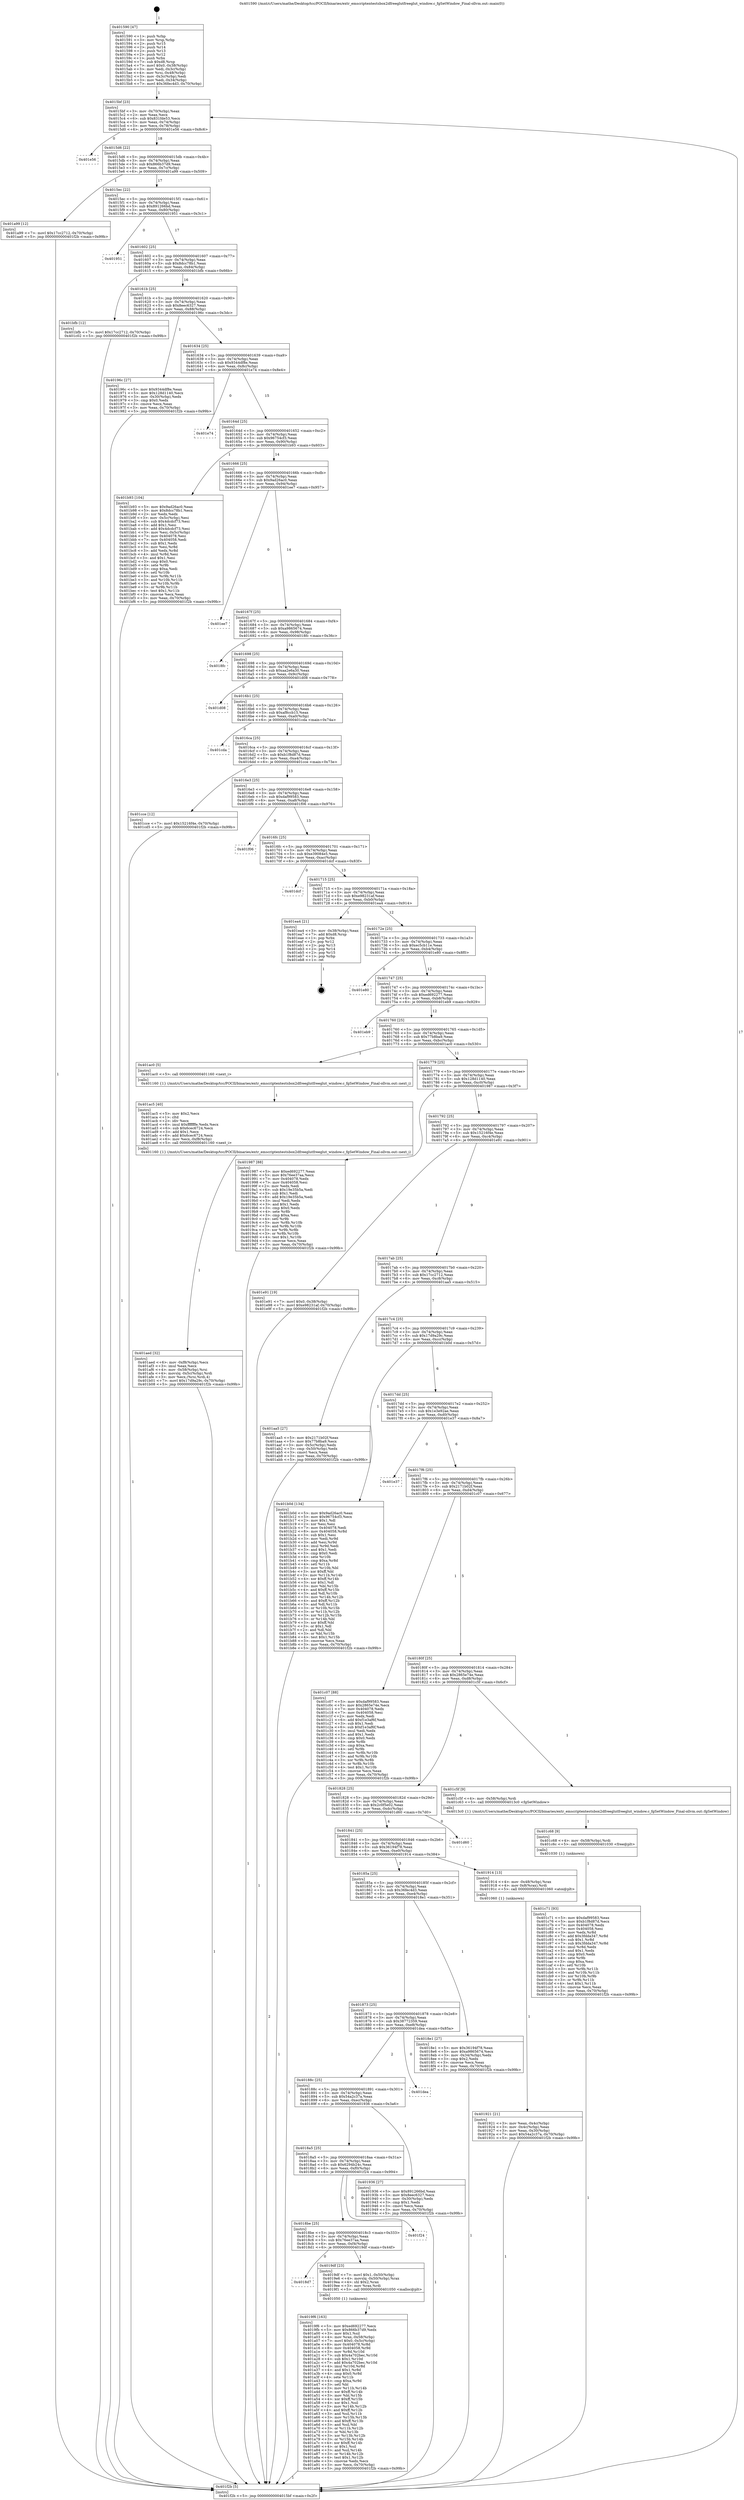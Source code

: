 digraph "0x401590" {
  label = "0x401590 (/mnt/c/Users/mathe/Desktop/tcc/POCII/binaries/extr_emscriptentestsbox2dfreeglutfreeglut_window.c_fgSetWindow_Final-ollvm.out::main(0))"
  labelloc = "t"
  node[shape=record]

  Entry [label="",width=0.3,height=0.3,shape=circle,fillcolor=black,style=filled]
  "0x4015bf" [label="{
     0x4015bf [23]\l
     | [instrs]\l
     &nbsp;&nbsp;0x4015bf \<+3\>: mov -0x70(%rbp),%eax\l
     &nbsp;&nbsp;0x4015c2 \<+2\>: mov %eax,%ecx\l
     &nbsp;&nbsp;0x4015c4 \<+6\>: sub $0x831fde53,%ecx\l
     &nbsp;&nbsp;0x4015ca \<+3\>: mov %eax,-0x74(%rbp)\l
     &nbsp;&nbsp;0x4015cd \<+3\>: mov %ecx,-0x78(%rbp)\l
     &nbsp;&nbsp;0x4015d0 \<+6\>: je 0000000000401e56 \<main+0x8c6\>\l
  }"]
  "0x401e56" [label="{
     0x401e56\l
  }", style=dashed]
  "0x4015d6" [label="{
     0x4015d6 [22]\l
     | [instrs]\l
     &nbsp;&nbsp;0x4015d6 \<+5\>: jmp 00000000004015db \<main+0x4b\>\l
     &nbsp;&nbsp;0x4015db \<+3\>: mov -0x74(%rbp),%eax\l
     &nbsp;&nbsp;0x4015de \<+5\>: sub $0x866b37d9,%eax\l
     &nbsp;&nbsp;0x4015e3 \<+3\>: mov %eax,-0x7c(%rbp)\l
     &nbsp;&nbsp;0x4015e6 \<+6\>: je 0000000000401a99 \<main+0x509\>\l
  }"]
  Exit [label="",width=0.3,height=0.3,shape=circle,fillcolor=black,style=filled,peripheries=2]
  "0x401a99" [label="{
     0x401a99 [12]\l
     | [instrs]\l
     &nbsp;&nbsp;0x401a99 \<+7\>: movl $0x17cc2712,-0x70(%rbp)\l
     &nbsp;&nbsp;0x401aa0 \<+5\>: jmp 0000000000401f2b \<main+0x99b\>\l
  }"]
  "0x4015ec" [label="{
     0x4015ec [22]\l
     | [instrs]\l
     &nbsp;&nbsp;0x4015ec \<+5\>: jmp 00000000004015f1 \<main+0x61\>\l
     &nbsp;&nbsp;0x4015f1 \<+3\>: mov -0x74(%rbp),%eax\l
     &nbsp;&nbsp;0x4015f4 \<+5\>: sub $0x891266bd,%eax\l
     &nbsp;&nbsp;0x4015f9 \<+3\>: mov %eax,-0x80(%rbp)\l
     &nbsp;&nbsp;0x4015fc \<+6\>: je 0000000000401951 \<main+0x3c1\>\l
  }"]
  "0x401c71" [label="{
     0x401c71 [93]\l
     | [instrs]\l
     &nbsp;&nbsp;0x401c71 \<+5\>: mov $0xdaf99583,%eax\l
     &nbsp;&nbsp;0x401c76 \<+5\>: mov $0xb1f8d87d,%ecx\l
     &nbsp;&nbsp;0x401c7b \<+7\>: mov 0x404078,%edx\l
     &nbsp;&nbsp;0x401c82 \<+7\>: mov 0x404058,%esi\l
     &nbsp;&nbsp;0x401c89 \<+3\>: mov %edx,%r8d\l
     &nbsp;&nbsp;0x401c8c \<+7\>: add $0x3fdda347,%r8d\l
     &nbsp;&nbsp;0x401c93 \<+4\>: sub $0x1,%r8d\l
     &nbsp;&nbsp;0x401c97 \<+7\>: sub $0x3fdda347,%r8d\l
     &nbsp;&nbsp;0x401c9e \<+4\>: imul %r8d,%edx\l
     &nbsp;&nbsp;0x401ca2 \<+3\>: and $0x1,%edx\l
     &nbsp;&nbsp;0x401ca5 \<+3\>: cmp $0x0,%edx\l
     &nbsp;&nbsp;0x401ca8 \<+4\>: sete %r9b\l
     &nbsp;&nbsp;0x401cac \<+3\>: cmp $0xa,%esi\l
     &nbsp;&nbsp;0x401caf \<+4\>: setl %r10b\l
     &nbsp;&nbsp;0x401cb3 \<+3\>: mov %r9b,%r11b\l
     &nbsp;&nbsp;0x401cb6 \<+3\>: and %r10b,%r11b\l
     &nbsp;&nbsp;0x401cb9 \<+3\>: xor %r10b,%r9b\l
     &nbsp;&nbsp;0x401cbc \<+3\>: or %r9b,%r11b\l
     &nbsp;&nbsp;0x401cbf \<+4\>: test $0x1,%r11b\l
     &nbsp;&nbsp;0x401cc3 \<+3\>: cmovne %ecx,%eax\l
     &nbsp;&nbsp;0x401cc6 \<+3\>: mov %eax,-0x70(%rbp)\l
     &nbsp;&nbsp;0x401cc9 \<+5\>: jmp 0000000000401f2b \<main+0x99b\>\l
  }"]
  "0x401951" [label="{
     0x401951\l
  }", style=dashed]
  "0x401602" [label="{
     0x401602 [25]\l
     | [instrs]\l
     &nbsp;&nbsp;0x401602 \<+5\>: jmp 0000000000401607 \<main+0x77\>\l
     &nbsp;&nbsp;0x401607 \<+3\>: mov -0x74(%rbp),%eax\l
     &nbsp;&nbsp;0x40160a \<+5\>: sub $0x8dcc78b1,%eax\l
     &nbsp;&nbsp;0x40160f \<+6\>: mov %eax,-0x84(%rbp)\l
     &nbsp;&nbsp;0x401615 \<+6\>: je 0000000000401bfb \<main+0x66b\>\l
  }"]
  "0x401c68" [label="{
     0x401c68 [9]\l
     | [instrs]\l
     &nbsp;&nbsp;0x401c68 \<+4\>: mov -0x58(%rbp),%rdi\l
     &nbsp;&nbsp;0x401c6c \<+5\>: call 0000000000401030 \<free@plt\>\l
     | [calls]\l
     &nbsp;&nbsp;0x401030 \{1\} (unknown)\l
  }"]
  "0x401bfb" [label="{
     0x401bfb [12]\l
     | [instrs]\l
     &nbsp;&nbsp;0x401bfb \<+7\>: movl $0x17cc2712,-0x70(%rbp)\l
     &nbsp;&nbsp;0x401c02 \<+5\>: jmp 0000000000401f2b \<main+0x99b\>\l
  }"]
  "0x40161b" [label="{
     0x40161b [25]\l
     | [instrs]\l
     &nbsp;&nbsp;0x40161b \<+5\>: jmp 0000000000401620 \<main+0x90\>\l
     &nbsp;&nbsp;0x401620 \<+3\>: mov -0x74(%rbp),%eax\l
     &nbsp;&nbsp;0x401623 \<+5\>: sub $0x8eec6327,%eax\l
     &nbsp;&nbsp;0x401628 \<+6\>: mov %eax,-0x88(%rbp)\l
     &nbsp;&nbsp;0x40162e \<+6\>: je 000000000040196c \<main+0x3dc\>\l
  }"]
  "0x401aed" [label="{
     0x401aed [32]\l
     | [instrs]\l
     &nbsp;&nbsp;0x401aed \<+6\>: mov -0xf8(%rbp),%ecx\l
     &nbsp;&nbsp;0x401af3 \<+3\>: imul %eax,%ecx\l
     &nbsp;&nbsp;0x401af6 \<+4\>: mov -0x58(%rbp),%rsi\l
     &nbsp;&nbsp;0x401afa \<+4\>: movslq -0x5c(%rbp),%rdi\l
     &nbsp;&nbsp;0x401afe \<+3\>: mov %ecx,(%rsi,%rdi,4)\l
     &nbsp;&nbsp;0x401b01 \<+7\>: movl $0x17d9a29c,-0x70(%rbp)\l
     &nbsp;&nbsp;0x401b08 \<+5\>: jmp 0000000000401f2b \<main+0x99b\>\l
  }"]
  "0x40196c" [label="{
     0x40196c [27]\l
     | [instrs]\l
     &nbsp;&nbsp;0x40196c \<+5\>: mov $0x9344df8e,%eax\l
     &nbsp;&nbsp;0x401971 \<+5\>: mov $0x128d1140,%ecx\l
     &nbsp;&nbsp;0x401976 \<+3\>: mov -0x30(%rbp),%edx\l
     &nbsp;&nbsp;0x401979 \<+3\>: cmp $0x0,%edx\l
     &nbsp;&nbsp;0x40197c \<+3\>: cmove %ecx,%eax\l
     &nbsp;&nbsp;0x40197f \<+3\>: mov %eax,-0x70(%rbp)\l
     &nbsp;&nbsp;0x401982 \<+5\>: jmp 0000000000401f2b \<main+0x99b\>\l
  }"]
  "0x401634" [label="{
     0x401634 [25]\l
     | [instrs]\l
     &nbsp;&nbsp;0x401634 \<+5\>: jmp 0000000000401639 \<main+0xa9\>\l
     &nbsp;&nbsp;0x401639 \<+3\>: mov -0x74(%rbp),%eax\l
     &nbsp;&nbsp;0x40163c \<+5\>: sub $0x9344df8e,%eax\l
     &nbsp;&nbsp;0x401641 \<+6\>: mov %eax,-0x8c(%rbp)\l
     &nbsp;&nbsp;0x401647 \<+6\>: je 0000000000401e74 \<main+0x8e4\>\l
  }"]
  "0x401ac5" [label="{
     0x401ac5 [40]\l
     | [instrs]\l
     &nbsp;&nbsp;0x401ac5 \<+5\>: mov $0x2,%ecx\l
     &nbsp;&nbsp;0x401aca \<+1\>: cltd\l
     &nbsp;&nbsp;0x401acb \<+2\>: idiv %ecx\l
     &nbsp;&nbsp;0x401acd \<+6\>: imul $0xfffffffe,%edx,%ecx\l
     &nbsp;&nbsp;0x401ad3 \<+6\>: sub $0x6cec6724,%ecx\l
     &nbsp;&nbsp;0x401ad9 \<+3\>: add $0x1,%ecx\l
     &nbsp;&nbsp;0x401adc \<+6\>: add $0x6cec6724,%ecx\l
     &nbsp;&nbsp;0x401ae2 \<+6\>: mov %ecx,-0xf8(%rbp)\l
     &nbsp;&nbsp;0x401ae8 \<+5\>: call 0000000000401160 \<next_i\>\l
     | [calls]\l
     &nbsp;&nbsp;0x401160 \{1\} (/mnt/c/Users/mathe/Desktop/tcc/POCII/binaries/extr_emscriptentestsbox2dfreeglutfreeglut_window.c_fgSetWindow_Final-ollvm.out::next_i)\l
  }"]
  "0x401e74" [label="{
     0x401e74\l
  }", style=dashed]
  "0x40164d" [label="{
     0x40164d [25]\l
     | [instrs]\l
     &nbsp;&nbsp;0x40164d \<+5\>: jmp 0000000000401652 \<main+0xc2\>\l
     &nbsp;&nbsp;0x401652 \<+3\>: mov -0x74(%rbp),%eax\l
     &nbsp;&nbsp;0x401655 \<+5\>: sub $0x96754cf3,%eax\l
     &nbsp;&nbsp;0x40165a \<+6\>: mov %eax,-0x90(%rbp)\l
     &nbsp;&nbsp;0x401660 \<+6\>: je 0000000000401b93 \<main+0x603\>\l
  }"]
  "0x4019f6" [label="{
     0x4019f6 [163]\l
     | [instrs]\l
     &nbsp;&nbsp;0x4019f6 \<+5\>: mov $0xed692277,%ecx\l
     &nbsp;&nbsp;0x4019fb \<+5\>: mov $0x866b37d9,%edx\l
     &nbsp;&nbsp;0x401a00 \<+3\>: mov $0x1,%sil\l
     &nbsp;&nbsp;0x401a03 \<+4\>: mov %rax,-0x58(%rbp)\l
     &nbsp;&nbsp;0x401a07 \<+7\>: movl $0x0,-0x5c(%rbp)\l
     &nbsp;&nbsp;0x401a0e \<+8\>: mov 0x404078,%r8d\l
     &nbsp;&nbsp;0x401a16 \<+8\>: mov 0x404058,%r9d\l
     &nbsp;&nbsp;0x401a1e \<+3\>: mov %r8d,%r10d\l
     &nbsp;&nbsp;0x401a21 \<+7\>: sub $0x4a702bec,%r10d\l
     &nbsp;&nbsp;0x401a28 \<+4\>: sub $0x1,%r10d\l
     &nbsp;&nbsp;0x401a2c \<+7\>: add $0x4a702bec,%r10d\l
     &nbsp;&nbsp;0x401a33 \<+4\>: imul %r10d,%r8d\l
     &nbsp;&nbsp;0x401a37 \<+4\>: and $0x1,%r8d\l
     &nbsp;&nbsp;0x401a3b \<+4\>: cmp $0x0,%r8d\l
     &nbsp;&nbsp;0x401a3f \<+4\>: sete %r11b\l
     &nbsp;&nbsp;0x401a43 \<+4\>: cmp $0xa,%r9d\l
     &nbsp;&nbsp;0x401a47 \<+3\>: setl %bl\l
     &nbsp;&nbsp;0x401a4a \<+3\>: mov %r11b,%r14b\l
     &nbsp;&nbsp;0x401a4d \<+4\>: xor $0xff,%r14b\l
     &nbsp;&nbsp;0x401a51 \<+3\>: mov %bl,%r15b\l
     &nbsp;&nbsp;0x401a54 \<+4\>: xor $0xff,%r15b\l
     &nbsp;&nbsp;0x401a58 \<+4\>: xor $0x1,%sil\l
     &nbsp;&nbsp;0x401a5c \<+3\>: mov %r14b,%r12b\l
     &nbsp;&nbsp;0x401a5f \<+4\>: and $0xff,%r12b\l
     &nbsp;&nbsp;0x401a63 \<+3\>: and %sil,%r11b\l
     &nbsp;&nbsp;0x401a66 \<+3\>: mov %r15b,%r13b\l
     &nbsp;&nbsp;0x401a69 \<+4\>: and $0xff,%r13b\l
     &nbsp;&nbsp;0x401a6d \<+3\>: and %sil,%bl\l
     &nbsp;&nbsp;0x401a70 \<+3\>: or %r11b,%r12b\l
     &nbsp;&nbsp;0x401a73 \<+3\>: or %bl,%r13b\l
     &nbsp;&nbsp;0x401a76 \<+3\>: xor %r13b,%r12b\l
     &nbsp;&nbsp;0x401a79 \<+3\>: or %r15b,%r14b\l
     &nbsp;&nbsp;0x401a7c \<+4\>: xor $0xff,%r14b\l
     &nbsp;&nbsp;0x401a80 \<+4\>: or $0x1,%sil\l
     &nbsp;&nbsp;0x401a84 \<+3\>: and %sil,%r14b\l
     &nbsp;&nbsp;0x401a87 \<+3\>: or %r14b,%r12b\l
     &nbsp;&nbsp;0x401a8a \<+4\>: test $0x1,%r12b\l
     &nbsp;&nbsp;0x401a8e \<+3\>: cmovne %edx,%ecx\l
     &nbsp;&nbsp;0x401a91 \<+3\>: mov %ecx,-0x70(%rbp)\l
     &nbsp;&nbsp;0x401a94 \<+5\>: jmp 0000000000401f2b \<main+0x99b\>\l
  }"]
  "0x401b93" [label="{
     0x401b93 [104]\l
     | [instrs]\l
     &nbsp;&nbsp;0x401b93 \<+5\>: mov $0x9ad26ac0,%eax\l
     &nbsp;&nbsp;0x401b98 \<+5\>: mov $0x8dcc78b1,%ecx\l
     &nbsp;&nbsp;0x401b9d \<+2\>: xor %edx,%edx\l
     &nbsp;&nbsp;0x401b9f \<+3\>: mov -0x5c(%rbp),%esi\l
     &nbsp;&nbsp;0x401ba2 \<+6\>: sub $0x4dcdcf73,%esi\l
     &nbsp;&nbsp;0x401ba8 \<+3\>: add $0x1,%esi\l
     &nbsp;&nbsp;0x401bab \<+6\>: add $0x4dcdcf73,%esi\l
     &nbsp;&nbsp;0x401bb1 \<+3\>: mov %esi,-0x5c(%rbp)\l
     &nbsp;&nbsp;0x401bb4 \<+7\>: mov 0x404078,%esi\l
     &nbsp;&nbsp;0x401bbb \<+7\>: mov 0x404058,%edi\l
     &nbsp;&nbsp;0x401bc2 \<+3\>: sub $0x1,%edx\l
     &nbsp;&nbsp;0x401bc5 \<+3\>: mov %esi,%r8d\l
     &nbsp;&nbsp;0x401bc8 \<+3\>: add %edx,%r8d\l
     &nbsp;&nbsp;0x401bcb \<+4\>: imul %r8d,%esi\l
     &nbsp;&nbsp;0x401bcf \<+3\>: and $0x1,%esi\l
     &nbsp;&nbsp;0x401bd2 \<+3\>: cmp $0x0,%esi\l
     &nbsp;&nbsp;0x401bd5 \<+4\>: sete %r9b\l
     &nbsp;&nbsp;0x401bd9 \<+3\>: cmp $0xa,%edi\l
     &nbsp;&nbsp;0x401bdc \<+4\>: setl %r10b\l
     &nbsp;&nbsp;0x401be0 \<+3\>: mov %r9b,%r11b\l
     &nbsp;&nbsp;0x401be3 \<+3\>: and %r10b,%r11b\l
     &nbsp;&nbsp;0x401be6 \<+3\>: xor %r10b,%r9b\l
     &nbsp;&nbsp;0x401be9 \<+3\>: or %r9b,%r11b\l
     &nbsp;&nbsp;0x401bec \<+4\>: test $0x1,%r11b\l
     &nbsp;&nbsp;0x401bf0 \<+3\>: cmovne %ecx,%eax\l
     &nbsp;&nbsp;0x401bf3 \<+3\>: mov %eax,-0x70(%rbp)\l
     &nbsp;&nbsp;0x401bf6 \<+5\>: jmp 0000000000401f2b \<main+0x99b\>\l
  }"]
  "0x401666" [label="{
     0x401666 [25]\l
     | [instrs]\l
     &nbsp;&nbsp;0x401666 \<+5\>: jmp 000000000040166b \<main+0xdb\>\l
     &nbsp;&nbsp;0x40166b \<+3\>: mov -0x74(%rbp),%eax\l
     &nbsp;&nbsp;0x40166e \<+5\>: sub $0x9ad26ac0,%eax\l
     &nbsp;&nbsp;0x401673 \<+6\>: mov %eax,-0x94(%rbp)\l
     &nbsp;&nbsp;0x401679 \<+6\>: je 0000000000401ee7 \<main+0x957\>\l
  }"]
  "0x4018d7" [label="{
     0x4018d7\l
  }", style=dashed]
  "0x401ee7" [label="{
     0x401ee7\l
  }", style=dashed]
  "0x40167f" [label="{
     0x40167f [25]\l
     | [instrs]\l
     &nbsp;&nbsp;0x40167f \<+5\>: jmp 0000000000401684 \<main+0xf4\>\l
     &nbsp;&nbsp;0x401684 \<+3\>: mov -0x74(%rbp),%eax\l
     &nbsp;&nbsp;0x401687 \<+5\>: sub $0xa9865674,%eax\l
     &nbsp;&nbsp;0x40168c \<+6\>: mov %eax,-0x98(%rbp)\l
     &nbsp;&nbsp;0x401692 \<+6\>: je 00000000004018fc \<main+0x36c\>\l
  }"]
  "0x4019df" [label="{
     0x4019df [23]\l
     | [instrs]\l
     &nbsp;&nbsp;0x4019df \<+7\>: movl $0x1,-0x50(%rbp)\l
     &nbsp;&nbsp;0x4019e6 \<+4\>: movslq -0x50(%rbp),%rax\l
     &nbsp;&nbsp;0x4019ea \<+4\>: shl $0x2,%rax\l
     &nbsp;&nbsp;0x4019ee \<+3\>: mov %rax,%rdi\l
     &nbsp;&nbsp;0x4019f1 \<+5\>: call 0000000000401050 \<malloc@plt\>\l
     | [calls]\l
     &nbsp;&nbsp;0x401050 \{1\} (unknown)\l
  }"]
  "0x4018fc" [label="{
     0x4018fc\l
  }", style=dashed]
  "0x401698" [label="{
     0x401698 [25]\l
     | [instrs]\l
     &nbsp;&nbsp;0x401698 \<+5\>: jmp 000000000040169d \<main+0x10d\>\l
     &nbsp;&nbsp;0x40169d \<+3\>: mov -0x74(%rbp),%eax\l
     &nbsp;&nbsp;0x4016a0 \<+5\>: sub $0xaa2e6a30,%eax\l
     &nbsp;&nbsp;0x4016a5 \<+6\>: mov %eax,-0x9c(%rbp)\l
     &nbsp;&nbsp;0x4016ab \<+6\>: je 0000000000401d08 \<main+0x778\>\l
  }"]
  "0x4018be" [label="{
     0x4018be [25]\l
     | [instrs]\l
     &nbsp;&nbsp;0x4018be \<+5\>: jmp 00000000004018c3 \<main+0x333\>\l
     &nbsp;&nbsp;0x4018c3 \<+3\>: mov -0x74(%rbp),%eax\l
     &nbsp;&nbsp;0x4018c6 \<+5\>: sub $0x76ee37aa,%eax\l
     &nbsp;&nbsp;0x4018cb \<+6\>: mov %eax,-0xf4(%rbp)\l
     &nbsp;&nbsp;0x4018d1 \<+6\>: je 00000000004019df \<main+0x44f\>\l
  }"]
  "0x401d08" [label="{
     0x401d08\l
  }", style=dashed]
  "0x4016b1" [label="{
     0x4016b1 [25]\l
     | [instrs]\l
     &nbsp;&nbsp;0x4016b1 \<+5\>: jmp 00000000004016b6 \<main+0x126\>\l
     &nbsp;&nbsp;0x4016b6 \<+3\>: mov -0x74(%rbp),%eax\l
     &nbsp;&nbsp;0x4016b9 \<+5\>: sub $0xaf8ccb15,%eax\l
     &nbsp;&nbsp;0x4016be \<+6\>: mov %eax,-0xa0(%rbp)\l
     &nbsp;&nbsp;0x4016c4 \<+6\>: je 0000000000401cda \<main+0x74a\>\l
  }"]
  "0x401f24" [label="{
     0x401f24\l
  }", style=dashed]
  "0x401cda" [label="{
     0x401cda\l
  }", style=dashed]
  "0x4016ca" [label="{
     0x4016ca [25]\l
     | [instrs]\l
     &nbsp;&nbsp;0x4016ca \<+5\>: jmp 00000000004016cf \<main+0x13f\>\l
     &nbsp;&nbsp;0x4016cf \<+3\>: mov -0x74(%rbp),%eax\l
     &nbsp;&nbsp;0x4016d2 \<+5\>: sub $0xb1f8d87d,%eax\l
     &nbsp;&nbsp;0x4016d7 \<+6\>: mov %eax,-0xa4(%rbp)\l
     &nbsp;&nbsp;0x4016dd \<+6\>: je 0000000000401cce \<main+0x73e\>\l
  }"]
  "0x4018a5" [label="{
     0x4018a5 [25]\l
     | [instrs]\l
     &nbsp;&nbsp;0x4018a5 \<+5\>: jmp 00000000004018aa \<main+0x31a\>\l
     &nbsp;&nbsp;0x4018aa \<+3\>: mov -0x74(%rbp),%eax\l
     &nbsp;&nbsp;0x4018ad \<+5\>: sub $0x6294b24c,%eax\l
     &nbsp;&nbsp;0x4018b2 \<+6\>: mov %eax,-0xf0(%rbp)\l
     &nbsp;&nbsp;0x4018b8 \<+6\>: je 0000000000401f24 \<main+0x994\>\l
  }"]
  "0x401cce" [label="{
     0x401cce [12]\l
     | [instrs]\l
     &nbsp;&nbsp;0x401cce \<+7\>: movl $0x15216f4e,-0x70(%rbp)\l
     &nbsp;&nbsp;0x401cd5 \<+5\>: jmp 0000000000401f2b \<main+0x99b\>\l
  }"]
  "0x4016e3" [label="{
     0x4016e3 [25]\l
     | [instrs]\l
     &nbsp;&nbsp;0x4016e3 \<+5\>: jmp 00000000004016e8 \<main+0x158\>\l
     &nbsp;&nbsp;0x4016e8 \<+3\>: mov -0x74(%rbp),%eax\l
     &nbsp;&nbsp;0x4016eb \<+5\>: sub $0xdaf99583,%eax\l
     &nbsp;&nbsp;0x4016f0 \<+6\>: mov %eax,-0xa8(%rbp)\l
     &nbsp;&nbsp;0x4016f6 \<+6\>: je 0000000000401f06 \<main+0x976\>\l
  }"]
  "0x401936" [label="{
     0x401936 [27]\l
     | [instrs]\l
     &nbsp;&nbsp;0x401936 \<+5\>: mov $0x891266bd,%eax\l
     &nbsp;&nbsp;0x40193b \<+5\>: mov $0x8eec6327,%ecx\l
     &nbsp;&nbsp;0x401940 \<+3\>: mov -0x30(%rbp),%edx\l
     &nbsp;&nbsp;0x401943 \<+3\>: cmp $0x1,%edx\l
     &nbsp;&nbsp;0x401946 \<+3\>: cmovl %ecx,%eax\l
     &nbsp;&nbsp;0x401949 \<+3\>: mov %eax,-0x70(%rbp)\l
     &nbsp;&nbsp;0x40194c \<+5\>: jmp 0000000000401f2b \<main+0x99b\>\l
  }"]
  "0x401f06" [label="{
     0x401f06\l
  }", style=dashed]
  "0x4016fc" [label="{
     0x4016fc [25]\l
     | [instrs]\l
     &nbsp;&nbsp;0x4016fc \<+5\>: jmp 0000000000401701 \<main+0x171\>\l
     &nbsp;&nbsp;0x401701 \<+3\>: mov -0x74(%rbp),%eax\l
     &nbsp;&nbsp;0x401704 \<+5\>: sub $0xe39084e5,%eax\l
     &nbsp;&nbsp;0x401709 \<+6\>: mov %eax,-0xac(%rbp)\l
     &nbsp;&nbsp;0x40170f \<+6\>: je 0000000000401dcf \<main+0x83f\>\l
  }"]
  "0x40188c" [label="{
     0x40188c [25]\l
     | [instrs]\l
     &nbsp;&nbsp;0x40188c \<+5\>: jmp 0000000000401891 \<main+0x301\>\l
     &nbsp;&nbsp;0x401891 \<+3\>: mov -0x74(%rbp),%eax\l
     &nbsp;&nbsp;0x401894 \<+5\>: sub $0x54a2c37a,%eax\l
     &nbsp;&nbsp;0x401899 \<+6\>: mov %eax,-0xec(%rbp)\l
     &nbsp;&nbsp;0x40189f \<+6\>: je 0000000000401936 \<main+0x3a6\>\l
  }"]
  "0x401dcf" [label="{
     0x401dcf\l
  }", style=dashed]
  "0x401715" [label="{
     0x401715 [25]\l
     | [instrs]\l
     &nbsp;&nbsp;0x401715 \<+5\>: jmp 000000000040171a \<main+0x18a\>\l
     &nbsp;&nbsp;0x40171a \<+3\>: mov -0x74(%rbp),%eax\l
     &nbsp;&nbsp;0x40171d \<+5\>: sub $0xe98231af,%eax\l
     &nbsp;&nbsp;0x401722 \<+6\>: mov %eax,-0xb0(%rbp)\l
     &nbsp;&nbsp;0x401728 \<+6\>: je 0000000000401ea4 \<main+0x914\>\l
  }"]
  "0x401dea" [label="{
     0x401dea\l
  }", style=dashed]
  "0x401ea4" [label="{
     0x401ea4 [21]\l
     | [instrs]\l
     &nbsp;&nbsp;0x401ea4 \<+3\>: mov -0x38(%rbp),%eax\l
     &nbsp;&nbsp;0x401ea7 \<+7\>: add $0xd8,%rsp\l
     &nbsp;&nbsp;0x401eae \<+1\>: pop %rbx\l
     &nbsp;&nbsp;0x401eaf \<+2\>: pop %r12\l
     &nbsp;&nbsp;0x401eb1 \<+2\>: pop %r13\l
     &nbsp;&nbsp;0x401eb3 \<+2\>: pop %r14\l
     &nbsp;&nbsp;0x401eb5 \<+2\>: pop %r15\l
     &nbsp;&nbsp;0x401eb7 \<+1\>: pop %rbp\l
     &nbsp;&nbsp;0x401eb8 \<+1\>: ret\l
  }"]
  "0x40172e" [label="{
     0x40172e [25]\l
     | [instrs]\l
     &nbsp;&nbsp;0x40172e \<+5\>: jmp 0000000000401733 \<main+0x1a3\>\l
     &nbsp;&nbsp;0x401733 \<+3\>: mov -0x74(%rbp),%eax\l
     &nbsp;&nbsp;0x401736 \<+5\>: sub $0xec5cb11e,%eax\l
     &nbsp;&nbsp;0x40173b \<+6\>: mov %eax,-0xb4(%rbp)\l
     &nbsp;&nbsp;0x401741 \<+6\>: je 0000000000401e80 \<main+0x8f0\>\l
  }"]
  "0x401921" [label="{
     0x401921 [21]\l
     | [instrs]\l
     &nbsp;&nbsp;0x401921 \<+3\>: mov %eax,-0x4c(%rbp)\l
     &nbsp;&nbsp;0x401924 \<+3\>: mov -0x4c(%rbp),%eax\l
     &nbsp;&nbsp;0x401927 \<+3\>: mov %eax,-0x30(%rbp)\l
     &nbsp;&nbsp;0x40192a \<+7\>: movl $0x54a2c37a,-0x70(%rbp)\l
     &nbsp;&nbsp;0x401931 \<+5\>: jmp 0000000000401f2b \<main+0x99b\>\l
  }"]
  "0x401e80" [label="{
     0x401e80\l
  }", style=dashed]
  "0x401747" [label="{
     0x401747 [25]\l
     | [instrs]\l
     &nbsp;&nbsp;0x401747 \<+5\>: jmp 000000000040174c \<main+0x1bc\>\l
     &nbsp;&nbsp;0x40174c \<+3\>: mov -0x74(%rbp),%eax\l
     &nbsp;&nbsp;0x40174f \<+5\>: sub $0xed692277,%eax\l
     &nbsp;&nbsp;0x401754 \<+6\>: mov %eax,-0xb8(%rbp)\l
     &nbsp;&nbsp;0x40175a \<+6\>: je 0000000000401eb9 \<main+0x929\>\l
  }"]
  "0x401590" [label="{
     0x401590 [47]\l
     | [instrs]\l
     &nbsp;&nbsp;0x401590 \<+1\>: push %rbp\l
     &nbsp;&nbsp;0x401591 \<+3\>: mov %rsp,%rbp\l
     &nbsp;&nbsp;0x401594 \<+2\>: push %r15\l
     &nbsp;&nbsp;0x401596 \<+2\>: push %r14\l
     &nbsp;&nbsp;0x401598 \<+2\>: push %r13\l
     &nbsp;&nbsp;0x40159a \<+2\>: push %r12\l
     &nbsp;&nbsp;0x40159c \<+1\>: push %rbx\l
     &nbsp;&nbsp;0x40159d \<+7\>: sub $0xd8,%rsp\l
     &nbsp;&nbsp;0x4015a4 \<+7\>: movl $0x0,-0x38(%rbp)\l
     &nbsp;&nbsp;0x4015ab \<+3\>: mov %edi,-0x3c(%rbp)\l
     &nbsp;&nbsp;0x4015ae \<+4\>: mov %rsi,-0x48(%rbp)\l
     &nbsp;&nbsp;0x4015b2 \<+3\>: mov -0x3c(%rbp),%edi\l
     &nbsp;&nbsp;0x4015b5 \<+3\>: mov %edi,-0x34(%rbp)\l
     &nbsp;&nbsp;0x4015b8 \<+7\>: movl $0x36fec4d3,-0x70(%rbp)\l
  }"]
  "0x401eb9" [label="{
     0x401eb9\l
  }", style=dashed]
  "0x401760" [label="{
     0x401760 [25]\l
     | [instrs]\l
     &nbsp;&nbsp;0x401760 \<+5\>: jmp 0000000000401765 \<main+0x1d5\>\l
     &nbsp;&nbsp;0x401765 \<+3\>: mov -0x74(%rbp),%eax\l
     &nbsp;&nbsp;0x401768 \<+5\>: sub $0x77b8ba9,%eax\l
     &nbsp;&nbsp;0x40176d \<+6\>: mov %eax,-0xbc(%rbp)\l
     &nbsp;&nbsp;0x401773 \<+6\>: je 0000000000401ac0 \<main+0x530\>\l
  }"]
  "0x401f2b" [label="{
     0x401f2b [5]\l
     | [instrs]\l
     &nbsp;&nbsp;0x401f2b \<+5\>: jmp 00000000004015bf \<main+0x2f\>\l
  }"]
  "0x401ac0" [label="{
     0x401ac0 [5]\l
     | [instrs]\l
     &nbsp;&nbsp;0x401ac0 \<+5\>: call 0000000000401160 \<next_i\>\l
     | [calls]\l
     &nbsp;&nbsp;0x401160 \{1\} (/mnt/c/Users/mathe/Desktop/tcc/POCII/binaries/extr_emscriptentestsbox2dfreeglutfreeglut_window.c_fgSetWindow_Final-ollvm.out::next_i)\l
  }"]
  "0x401779" [label="{
     0x401779 [25]\l
     | [instrs]\l
     &nbsp;&nbsp;0x401779 \<+5\>: jmp 000000000040177e \<main+0x1ee\>\l
     &nbsp;&nbsp;0x40177e \<+3\>: mov -0x74(%rbp),%eax\l
     &nbsp;&nbsp;0x401781 \<+5\>: sub $0x128d1140,%eax\l
     &nbsp;&nbsp;0x401786 \<+6\>: mov %eax,-0xc0(%rbp)\l
     &nbsp;&nbsp;0x40178c \<+6\>: je 0000000000401987 \<main+0x3f7\>\l
  }"]
  "0x401873" [label="{
     0x401873 [25]\l
     | [instrs]\l
     &nbsp;&nbsp;0x401873 \<+5\>: jmp 0000000000401878 \<main+0x2e8\>\l
     &nbsp;&nbsp;0x401878 \<+3\>: mov -0x74(%rbp),%eax\l
     &nbsp;&nbsp;0x40187b \<+5\>: sub $0x38772359,%eax\l
     &nbsp;&nbsp;0x401880 \<+6\>: mov %eax,-0xe8(%rbp)\l
     &nbsp;&nbsp;0x401886 \<+6\>: je 0000000000401dea \<main+0x85a\>\l
  }"]
  "0x401987" [label="{
     0x401987 [88]\l
     | [instrs]\l
     &nbsp;&nbsp;0x401987 \<+5\>: mov $0xed692277,%eax\l
     &nbsp;&nbsp;0x40198c \<+5\>: mov $0x76ee37aa,%ecx\l
     &nbsp;&nbsp;0x401991 \<+7\>: mov 0x404078,%edx\l
     &nbsp;&nbsp;0x401998 \<+7\>: mov 0x404058,%esi\l
     &nbsp;&nbsp;0x40199f \<+2\>: mov %edx,%edi\l
     &nbsp;&nbsp;0x4019a1 \<+6\>: sub $0x19e35b5a,%edi\l
     &nbsp;&nbsp;0x4019a7 \<+3\>: sub $0x1,%edi\l
     &nbsp;&nbsp;0x4019aa \<+6\>: add $0x19e35b5a,%edi\l
     &nbsp;&nbsp;0x4019b0 \<+3\>: imul %edi,%edx\l
     &nbsp;&nbsp;0x4019b3 \<+3\>: and $0x1,%edx\l
     &nbsp;&nbsp;0x4019b6 \<+3\>: cmp $0x0,%edx\l
     &nbsp;&nbsp;0x4019b9 \<+4\>: sete %r8b\l
     &nbsp;&nbsp;0x4019bd \<+3\>: cmp $0xa,%esi\l
     &nbsp;&nbsp;0x4019c0 \<+4\>: setl %r9b\l
     &nbsp;&nbsp;0x4019c4 \<+3\>: mov %r8b,%r10b\l
     &nbsp;&nbsp;0x4019c7 \<+3\>: and %r9b,%r10b\l
     &nbsp;&nbsp;0x4019ca \<+3\>: xor %r9b,%r8b\l
     &nbsp;&nbsp;0x4019cd \<+3\>: or %r8b,%r10b\l
     &nbsp;&nbsp;0x4019d0 \<+4\>: test $0x1,%r10b\l
     &nbsp;&nbsp;0x4019d4 \<+3\>: cmovne %ecx,%eax\l
     &nbsp;&nbsp;0x4019d7 \<+3\>: mov %eax,-0x70(%rbp)\l
     &nbsp;&nbsp;0x4019da \<+5\>: jmp 0000000000401f2b \<main+0x99b\>\l
  }"]
  "0x401792" [label="{
     0x401792 [25]\l
     | [instrs]\l
     &nbsp;&nbsp;0x401792 \<+5\>: jmp 0000000000401797 \<main+0x207\>\l
     &nbsp;&nbsp;0x401797 \<+3\>: mov -0x74(%rbp),%eax\l
     &nbsp;&nbsp;0x40179a \<+5\>: sub $0x15216f4e,%eax\l
     &nbsp;&nbsp;0x40179f \<+6\>: mov %eax,-0xc4(%rbp)\l
     &nbsp;&nbsp;0x4017a5 \<+6\>: je 0000000000401e91 \<main+0x901\>\l
  }"]
  "0x4018e1" [label="{
     0x4018e1 [27]\l
     | [instrs]\l
     &nbsp;&nbsp;0x4018e1 \<+5\>: mov $0x36194f78,%eax\l
     &nbsp;&nbsp;0x4018e6 \<+5\>: mov $0xa9865674,%ecx\l
     &nbsp;&nbsp;0x4018eb \<+3\>: mov -0x34(%rbp),%edx\l
     &nbsp;&nbsp;0x4018ee \<+3\>: cmp $0x2,%edx\l
     &nbsp;&nbsp;0x4018f1 \<+3\>: cmovne %ecx,%eax\l
     &nbsp;&nbsp;0x4018f4 \<+3\>: mov %eax,-0x70(%rbp)\l
     &nbsp;&nbsp;0x4018f7 \<+5\>: jmp 0000000000401f2b \<main+0x99b\>\l
  }"]
  "0x401e91" [label="{
     0x401e91 [19]\l
     | [instrs]\l
     &nbsp;&nbsp;0x401e91 \<+7\>: movl $0x0,-0x38(%rbp)\l
     &nbsp;&nbsp;0x401e98 \<+7\>: movl $0xe98231af,-0x70(%rbp)\l
     &nbsp;&nbsp;0x401e9f \<+5\>: jmp 0000000000401f2b \<main+0x99b\>\l
  }"]
  "0x4017ab" [label="{
     0x4017ab [25]\l
     | [instrs]\l
     &nbsp;&nbsp;0x4017ab \<+5\>: jmp 00000000004017b0 \<main+0x220\>\l
     &nbsp;&nbsp;0x4017b0 \<+3\>: mov -0x74(%rbp),%eax\l
     &nbsp;&nbsp;0x4017b3 \<+5\>: sub $0x17cc2712,%eax\l
     &nbsp;&nbsp;0x4017b8 \<+6\>: mov %eax,-0xc8(%rbp)\l
     &nbsp;&nbsp;0x4017be \<+6\>: je 0000000000401aa5 \<main+0x515\>\l
  }"]
  "0x40185a" [label="{
     0x40185a [25]\l
     | [instrs]\l
     &nbsp;&nbsp;0x40185a \<+5\>: jmp 000000000040185f \<main+0x2cf\>\l
     &nbsp;&nbsp;0x40185f \<+3\>: mov -0x74(%rbp),%eax\l
     &nbsp;&nbsp;0x401862 \<+5\>: sub $0x36fec4d3,%eax\l
     &nbsp;&nbsp;0x401867 \<+6\>: mov %eax,-0xe4(%rbp)\l
     &nbsp;&nbsp;0x40186d \<+6\>: je 00000000004018e1 \<main+0x351\>\l
  }"]
  "0x401aa5" [label="{
     0x401aa5 [27]\l
     | [instrs]\l
     &nbsp;&nbsp;0x401aa5 \<+5\>: mov $0x2171b02f,%eax\l
     &nbsp;&nbsp;0x401aaa \<+5\>: mov $0x77b8ba9,%ecx\l
     &nbsp;&nbsp;0x401aaf \<+3\>: mov -0x5c(%rbp),%edx\l
     &nbsp;&nbsp;0x401ab2 \<+3\>: cmp -0x50(%rbp),%edx\l
     &nbsp;&nbsp;0x401ab5 \<+3\>: cmovl %ecx,%eax\l
     &nbsp;&nbsp;0x401ab8 \<+3\>: mov %eax,-0x70(%rbp)\l
     &nbsp;&nbsp;0x401abb \<+5\>: jmp 0000000000401f2b \<main+0x99b\>\l
  }"]
  "0x4017c4" [label="{
     0x4017c4 [25]\l
     | [instrs]\l
     &nbsp;&nbsp;0x4017c4 \<+5\>: jmp 00000000004017c9 \<main+0x239\>\l
     &nbsp;&nbsp;0x4017c9 \<+3\>: mov -0x74(%rbp),%eax\l
     &nbsp;&nbsp;0x4017cc \<+5\>: sub $0x17d9a29c,%eax\l
     &nbsp;&nbsp;0x4017d1 \<+6\>: mov %eax,-0xcc(%rbp)\l
     &nbsp;&nbsp;0x4017d7 \<+6\>: je 0000000000401b0d \<main+0x57d\>\l
  }"]
  "0x401914" [label="{
     0x401914 [13]\l
     | [instrs]\l
     &nbsp;&nbsp;0x401914 \<+4\>: mov -0x48(%rbp),%rax\l
     &nbsp;&nbsp;0x401918 \<+4\>: mov 0x8(%rax),%rdi\l
     &nbsp;&nbsp;0x40191c \<+5\>: call 0000000000401060 \<atoi@plt\>\l
     | [calls]\l
     &nbsp;&nbsp;0x401060 \{1\} (unknown)\l
  }"]
  "0x401b0d" [label="{
     0x401b0d [134]\l
     | [instrs]\l
     &nbsp;&nbsp;0x401b0d \<+5\>: mov $0x9ad26ac0,%eax\l
     &nbsp;&nbsp;0x401b12 \<+5\>: mov $0x96754cf3,%ecx\l
     &nbsp;&nbsp;0x401b17 \<+2\>: mov $0x1,%dl\l
     &nbsp;&nbsp;0x401b19 \<+2\>: xor %esi,%esi\l
     &nbsp;&nbsp;0x401b1b \<+7\>: mov 0x404078,%edi\l
     &nbsp;&nbsp;0x401b22 \<+8\>: mov 0x404058,%r8d\l
     &nbsp;&nbsp;0x401b2a \<+3\>: sub $0x1,%esi\l
     &nbsp;&nbsp;0x401b2d \<+3\>: mov %edi,%r9d\l
     &nbsp;&nbsp;0x401b30 \<+3\>: add %esi,%r9d\l
     &nbsp;&nbsp;0x401b33 \<+4\>: imul %r9d,%edi\l
     &nbsp;&nbsp;0x401b37 \<+3\>: and $0x1,%edi\l
     &nbsp;&nbsp;0x401b3a \<+3\>: cmp $0x0,%edi\l
     &nbsp;&nbsp;0x401b3d \<+4\>: sete %r10b\l
     &nbsp;&nbsp;0x401b41 \<+4\>: cmp $0xa,%r8d\l
     &nbsp;&nbsp;0x401b45 \<+4\>: setl %r11b\l
     &nbsp;&nbsp;0x401b49 \<+3\>: mov %r10b,%bl\l
     &nbsp;&nbsp;0x401b4c \<+3\>: xor $0xff,%bl\l
     &nbsp;&nbsp;0x401b4f \<+3\>: mov %r11b,%r14b\l
     &nbsp;&nbsp;0x401b52 \<+4\>: xor $0xff,%r14b\l
     &nbsp;&nbsp;0x401b56 \<+3\>: xor $0x1,%dl\l
     &nbsp;&nbsp;0x401b59 \<+3\>: mov %bl,%r15b\l
     &nbsp;&nbsp;0x401b5c \<+4\>: and $0xff,%r15b\l
     &nbsp;&nbsp;0x401b60 \<+3\>: and %dl,%r10b\l
     &nbsp;&nbsp;0x401b63 \<+3\>: mov %r14b,%r12b\l
     &nbsp;&nbsp;0x401b66 \<+4\>: and $0xff,%r12b\l
     &nbsp;&nbsp;0x401b6a \<+3\>: and %dl,%r11b\l
     &nbsp;&nbsp;0x401b6d \<+3\>: or %r10b,%r15b\l
     &nbsp;&nbsp;0x401b70 \<+3\>: or %r11b,%r12b\l
     &nbsp;&nbsp;0x401b73 \<+3\>: xor %r12b,%r15b\l
     &nbsp;&nbsp;0x401b76 \<+3\>: or %r14b,%bl\l
     &nbsp;&nbsp;0x401b79 \<+3\>: xor $0xff,%bl\l
     &nbsp;&nbsp;0x401b7c \<+3\>: or $0x1,%dl\l
     &nbsp;&nbsp;0x401b7f \<+2\>: and %dl,%bl\l
     &nbsp;&nbsp;0x401b81 \<+3\>: or %bl,%r15b\l
     &nbsp;&nbsp;0x401b84 \<+4\>: test $0x1,%r15b\l
     &nbsp;&nbsp;0x401b88 \<+3\>: cmovne %ecx,%eax\l
     &nbsp;&nbsp;0x401b8b \<+3\>: mov %eax,-0x70(%rbp)\l
     &nbsp;&nbsp;0x401b8e \<+5\>: jmp 0000000000401f2b \<main+0x99b\>\l
  }"]
  "0x4017dd" [label="{
     0x4017dd [25]\l
     | [instrs]\l
     &nbsp;&nbsp;0x4017dd \<+5\>: jmp 00000000004017e2 \<main+0x252\>\l
     &nbsp;&nbsp;0x4017e2 \<+3\>: mov -0x74(%rbp),%eax\l
     &nbsp;&nbsp;0x4017e5 \<+5\>: sub $0x1e3e92ae,%eax\l
     &nbsp;&nbsp;0x4017ea \<+6\>: mov %eax,-0xd0(%rbp)\l
     &nbsp;&nbsp;0x4017f0 \<+6\>: je 0000000000401e37 \<main+0x8a7\>\l
  }"]
  "0x401841" [label="{
     0x401841 [25]\l
     | [instrs]\l
     &nbsp;&nbsp;0x401841 \<+5\>: jmp 0000000000401846 \<main+0x2b6\>\l
     &nbsp;&nbsp;0x401846 \<+3\>: mov -0x74(%rbp),%eax\l
     &nbsp;&nbsp;0x401849 \<+5\>: sub $0x36194f78,%eax\l
     &nbsp;&nbsp;0x40184e \<+6\>: mov %eax,-0xe0(%rbp)\l
     &nbsp;&nbsp;0x401854 \<+6\>: je 0000000000401914 \<main+0x384\>\l
  }"]
  "0x401e37" [label="{
     0x401e37\l
  }", style=dashed]
  "0x4017f6" [label="{
     0x4017f6 [25]\l
     | [instrs]\l
     &nbsp;&nbsp;0x4017f6 \<+5\>: jmp 00000000004017fb \<main+0x26b\>\l
     &nbsp;&nbsp;0x4017fb \<+3\>: mov -0x74(%rbp),%eax\l
     &nbsp;&nbsp;0x4017fe \<+5\>: sub $0x2171b02f,%eax\l
     &nbsp;&nbsp;0x401803 \<+6\>: mov %eax,-0xd4(%rbp)\l
     &nbsp;&nbsp;0x401809 \<+6\>: je 0000000000401c07 \<main+0x677\>\l
  }"]
  "0x401d60" [label="{
     0x401d60\l
  }", style=dashed]
  "0x401c07" [label="{
     0x401c07 [88]\l
     | [instrs]\l
     &nbsp;&nbsp;0x401c07 \<+5\>: mov $0xdaf99583,%eax\l
     &nbsp;&nbsp;0x401c0c \<+5\>: mov $0x2865e74e,%ecx\l
     &nbsp;&nbsp;0x401c11 \<+7\>: mov 0x404078,%edx\l
     &nbsp;&nbsp;0x401c18 \<+7\>: mov 0x404058,%esi\l
     &nbsp;&nbsp;0x401c1f \<+2\>: mov %edx,%edi\l
     &nbsp;&nbsp;0x401c21 \<+6\>: add $0xf1e3af6f,%edi\l
     &nbsp;&nbsp;0x401c27 \<+3\>: sub $0x1,%edi\l
     &nbsp;&nbsp;0x401c2a \<+6\>: sub $0xf1e3af6f,%edi\l
     &nbsp;&nbsp;0x401c30 \<+3\>: imul %edi,%edx\l
     &nbsp;&nbsp;0x401c33 \<+3\>: and $0x1,%edx\l
     &nbsp;&nbsp;0x401c36 \<+3\>: cmp $0x0,%edx\l
     &nbsp;&nbsp;0x401c39 \<+4\>: sete %r8b\l
     &nbsp;&nbsp;0x401c3d \<+3\>: cmp $0xa,%esi\l
     &nbsp;&nbsp;0x401c40 \<+4\>: setl %r9b\l
     &nbsp;&nbsp;0x401c44 \<+3\>: mov %r8b,%r10b\l
     &nbsp;&nbsp;0x401c47 \<+3\>: and %r9b,%r10b\l
     &nbsp;&nbsp;0x401c4a \<+3\>: xor %r9b,%r8b\l
     &nbsp;&nbsp;0x401c4d \<+3\>: or %r8b,%r10b\l
     &nbsp;&nbsp;0x401c50 \<+4\>: test $0x1,%r10b\l
     &nbsp;&nbsp;0x401c54 \<+3\>: cmovne %ecx,%eax\l
     &nbsp;&nbsp;0x401c57 \<+3\>: mov %eax,-0x70(%rbp)\l
     &nbsp;&nbsp;0x401c5a \<+5\>: jmp 0000000000401f2b \<main+0x99b\>\l
  }"]
  "0x40180f" [label="{
     0x40180f [25]\l
     | [instrs]\l
     &nbsp;&nbsp;0x40180f \<+5\>: jmp 0000000000401814 \<main+0x284\>\l
     &nbsp;&nbsp;0x401814 \<+3\>: mov -0x74(%rbp),%eax\l
     &nbsp;&nbsp;0x401817 \<+5\>: sub $0x2865e74e,%eax\l
     &nbsp;&nbsp;0x40181c \<+6\>: mov %eax,-0xd8(%rbp)\l
     &nbsp;&nbsp;0x401822 \<+6\>: je 0000000000401c5f \<main+0x6cf\>\l
  }"]
  "0x401828" [label="{
     0x401828 [25]\l
     | [instrs]\l
     &nbsp;&nbsp;0x401828 \<+5\>: jmp 000000000040182d \<main+0x29d\>\l
     &nbsp;&nbsp;0x40182d \<+3\>: mov -0x74(%rbp),%eax\l
     &nbsp;&nbsp;0x401830 \<+5\>: sub $0x2c0f5e02,%eax\l
     &nbsp;&nbsp;0x401835 \<+6\>: mov %eax,-0xdc(%rbp)\l
     &nbsp;&nbsp;0x40183b \<+6\>: je 0000000000401d60 \<main+0x7d0\>\l
  }"]
  "0x401c5f" [label="{
     0x401c5f [9]\l
     | [instrs]\l
     &nbsp;&nbsp;0x401c5f \<+4\>: mov -0x58(%rbp),%rdi\l
     &nbsp;&nbsp;0x401c63 \<+5\>: call 00000000004013c0 \<fgSetWindow\>\l
     | [calls]\l
     &nbsp;&nbsp;0x4013c0 \{1\} (/mnt/c/Users/mathe/Desktop/tcc/POCII/binaries/extr_emscriptentestsbox2dfreeglutfreeglut_window.c_fgSetWindow_Final-ollvm.out::fgSetWindow)\l
  }"]
  Entry -> "0x401590" [label=" 1"]
  "0x4015bf" -> "0x401e56" [label=" 0"]
  "0x4015bf" -> "0x4015d6" [label=" 18"]
  "0x401ea4" -> Exit [label=" 1"]
  "0x4015d6" -> "0x401a99" [label=" 1"]
  "0x4015d6" -> "0x4015ec" [label=" 17"]
  "0x401e91" -> "0x401f2b" [label=" 1"]
  "0x4015ec" -> "0x401951" [label=" 0"]
  "0x4015ec" -> "0x401602" [label=" 17"]
  "0x401cce" -> "0x401f2b" [label=" 1"]
  "0x401602" -> "0x401bfb" [label=" 1"]
  "0x401602" -> "0x40161b" [label=" 16"]
  "0x401c71" -> "0x401f2b" [label=" 1"]
  "0x40161b" -> "0x40196c" [label=" 1"]
  "0x40161b" -> "0x401634" [label=" 15"]
  "0x401c68" -> "0x401c71" [label=" 1"]
  "0x401634" -> "0x401e74" [label=" 0"]
  "0x401634" -> "0x40164d" [label=" 15"]
  "0x401c5f" -> "0x401c68" [label=" 1"]
  "0x40164d" -> "0x401b93" [label=" 1"]
  "0x40164d" -> "0x401666" [label=" 14"]
  "0x401c07" -> "0x401f2b" [label=" 1"]
  "0x401666" -> "0x401ee7" [label=" 0"]
  "0x401666" -> "0x40167f" [label=" 14"]
  "0x401bfb" -> "0x401f2b" [label=" 1"]
  "0x40167f" -> "0x4018fc" [label=" 0"]
  "0x40167f" -> "0x401698" [label=" 14"]
  "0x401b93" -> "0x401f2b" [label=" 1"]
  "0x401698" -> "0x401d08" [label=" 0"]
  "0x401698" -> "0x4016b1" [label=" 14"]
  "0x401aed" -> "0x401f2b" [label=" 1"]
  "0x4016b1" -> "0x401cda" [label=" 0"]
  "0x4016b1" -> "0x4016ca" [label=" 14"]
  "0x401ac5" -> "0x401aed" [label=" 1"]
  "0x4016ca" -> "0x401cce" [label=" 1"]
  "0x4016ca" -> "0x4016e3" [label=" 13"]
  "0x401aa5" -> "0x401f2b" [label=" 2"]
  "0x4016e3" -> "0x401f06" [label=" 0"]
  "0x4016e3" -> "0x4016fc" [label=" 13"]
  "0x401a99" -> "0x401f2b" [label=" 1"]
  "0x4016fc" -> "0x401dcf" [label=" 0"]
  "0x4016fc" -> "0x401715" [label=" 13"]
  "0x4019df" -> "0x4019f6" [label=" 1"]
  "0x401715" -> "0x401ea4" [label=" 1"]
  "0x401715" -> "0x40172e" [label=" 12"]
  "0x4018be" -> "0x4018d7" [label=" 0"]
  "0x40172e" -> "0x401e80" [label=" 0"]
  "0x40172e" -> "0x401747" [label=" 12"]
  "0x401b0d" -> "0x401f2b" [label=" 1"]
  "0x401747" -> "0x401eb9" [label=" 0"]
  "0x401747" -> "0x401760" [label=" 12"]
  "0x4018a5" -> "0x4018be" [label=" 1"]
  "0x401760" -> "0x401ac0" [label=" 1"]
  "0x401760" -> "0x401779" [label=" 11"]
  "0x4018a5" -> "0x401f24" [label=" 0"]
  "0x401779" -> "0x401987" [label=" 1"]
  "0x401779" -> "0x401792" [label=" 10"]
  "0x401ac0" -> "0x401ac5" [label=" 1"]
  "0x401792" -> "0x401e91" [label=" 1"]
  "0x401792" -> "0x4017ab" [label=" 9"]
  "0x401987" -> "0x401f2b" [label=" 1"]
  "0x4017ab" -> "0x401aa5" [label=" 2"]
  "0x4017ab" -> "0x4017c4" [label=" 7"]
  "0x401936" -> "0x401f2b" [label=" 1"]
  "0x4017c4" -> "0x401b0d" [label=" 1"]
  "0x4017c4" -> "0x4017dd" [label=" 6"]
  "0x40188c" -> "0x4018a5" [label=" 1"]
  "0x4017dd" -> "0x401e37" [label=" 0"]
  "0x4017dd" -> "0x4017f6" [label=" 6"]
  "0x4019f6" -> "0x401f2b" [label=" 1"]
  "0x4017f6" -> "0x401c07" [label=" 1"]
  "0x4017f6" -> "0x40180f" [label=" 5"]
  "0x401873" -> "0x40188c" [label=" 2"]
  "0x40180f" -> "0x401c5f" [label=" 1"]
  "0x40180f" -> "0x401828" [label=" 4"]
  "0x401873" -> "0x401dea" [label=" 0"]
  "0x401828" -> "0x401d60" [label=" 0"]
  "0x401828" -> "0x401841" [label=" 4"]
  "0x40188c" -> "0x401936" [label=" 1"]
  "0x401841" -> "0x401914" [label=" 1"]
  "0x401841" -> "0x40185a" [label=" 3"]
  "0x40196c" -> "0x401f2b" [label=" 1"]
  "0x40185a" -> "0x4018e1" [label=" 1"]
  "0x40185a" -> "0x401873" [label=" 2"]
  "0x4018e1" -> "0x401f2b" [label=" 1"]
  "0x401590" -> "0x4015bf" [label=" 1"]
  "0x401f2b" -> "0x4015bf" [label=" 17"]
  "0x401914" -> "0x401921" [label=" 1"]
  "0x401921" -> "0x401f2b" [label=" 1"]
  "0x4018be" -> "0x4019df" [label=" 1"]
}
